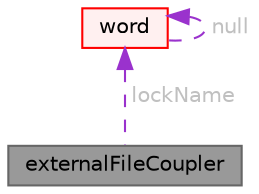 digraph "externalFileCoupler"
{
 // LATEX_PDF_SIZE
  bgcolor="transparent";
  edge [fontname=Helvetica,fontsize=10,labelfontname=Helvetica,labelfontsize=10];
  node [fontname=Helvetica,fontsize=10,shape=box,height=0.2,width=0.4];
  Node1 [id="Node000001",label="externalFileCoupler",height=0.2,width=0.4,color="gray40", fillcolor="grey60", style="filled", fontcolor="black",tooltip="Encapsulates the logic for coordinating between OpenFOAM and an external application."];
  Node2 -> Node1 [id="edge1_Node000001_Node000002",dir="back",color="darkorchid3",style="dashed",tooltip=" ",label=" lockName",fontcolor="grey" ];
  Node2 [id="Node000002",label="word",height=0.2,width=0.4,color="red", fillcolor="#FFF0F0", style="filled",URL="$classFoam_1_1word.html",tooltip="A class for handling words, derived from Foam::string."];
  Node2 -> Node2 [id="edge2_Node000002_Node000002",dir="back",color="darkorchid3",style="dashed",tooltip=" ",label=" null",fontcolor="grey" ];
}

